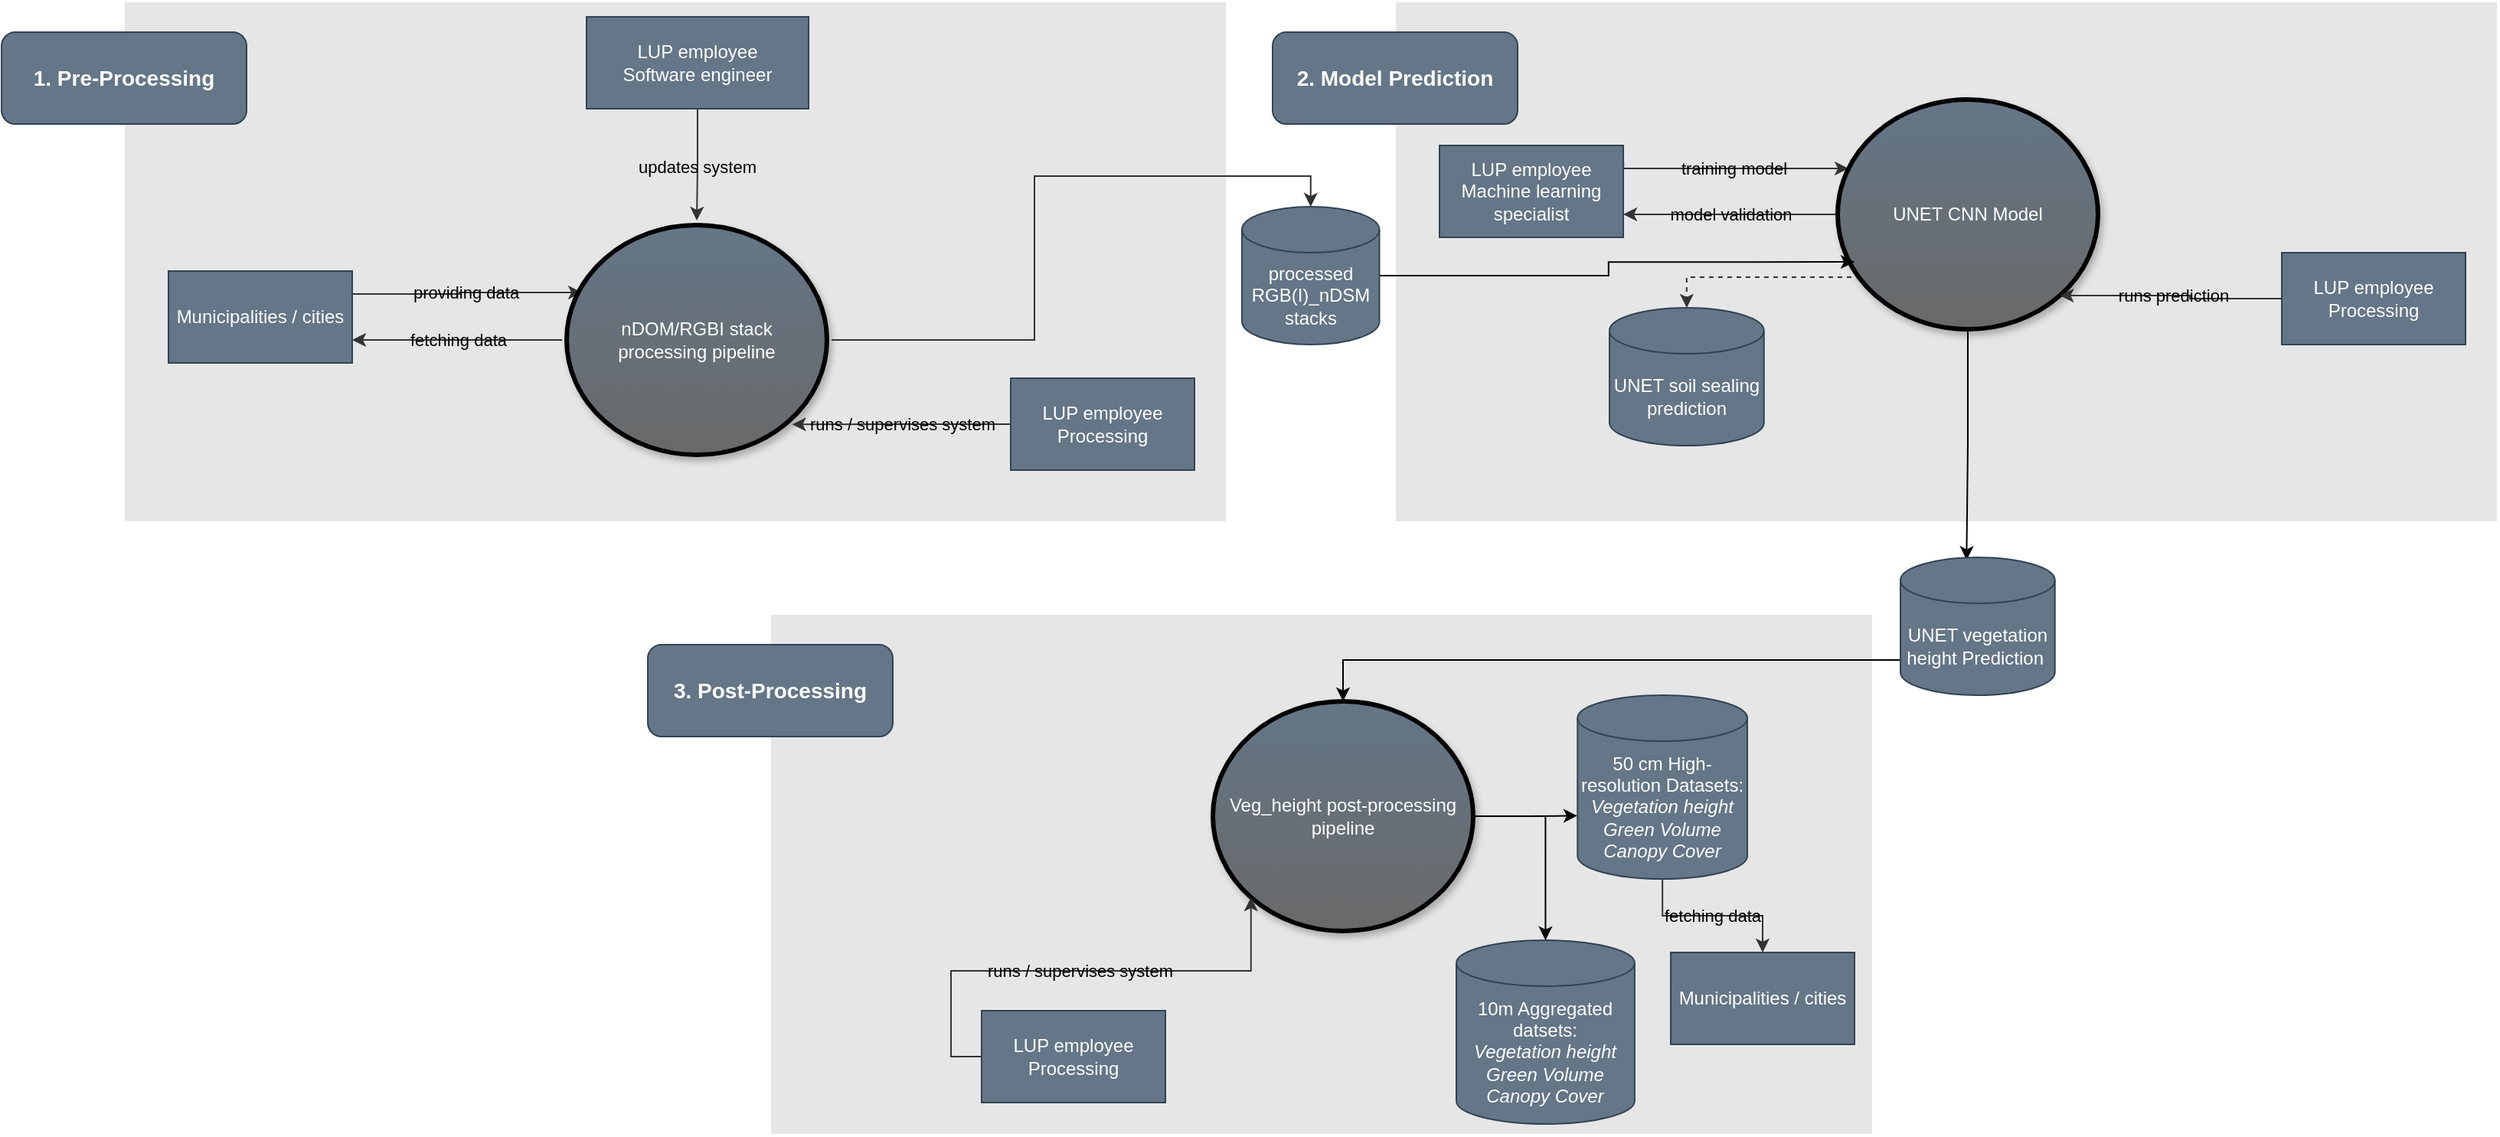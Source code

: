 <mxfile version="21.5.0" type="device">
  <diagram name="Page-1" id="R0YZM0QswhvQu5ZdeoU2">
    <mxGraphModel dx="2049" dy="1206" grid="1" gridSize="10" guides="1" tooltips="1" connect="1" arrows="1" fold="1" page="1" pageScale="1" pageWidth="827" pageHeight="1169" background="none" math="0" shadow="0">
      <root>
        <mxCell id="0" />
        <mxCell id="1" parent="0" />
        <mxCell id="ags-blKFMq7NGF_BfUHY-3" value="" style="rounded=0;whiteSpace=wrap;html=1;align=left;labelBackgroundColor=none;labelBorderColor=none;fillColor=#E6E6E6;strokeColor=#FFFFFF;gradientColor=none;gradientDirection=south;" parent="1" vertex="1">
          <mxGeometry x="120" y="20" width="720" height="340" as="geometry" />
        </mxCell>
        <mxCell id="DS0aTNGZ2Fv6DF-EMrfK-2" value="Municipalities / cities" style="rounded=0;whiteSpace=wrap;html=1;fillColor=#647687;fontColor=#ffffff;strokeColor=#314354;" parent="1" vertex="1">
          <mxGeometry x="149" y="196" width="120" height="60" as="geometry" />
        </mxCell>
        <mxCell id="DS0aTNGZ2Fv6DF-EMrfK-6" value="providing data" style="edgeStyle=orthogonalEdgeStyle;rounded=0;orthogonalLoop=1;jettySize=auto;html=1;exitX=1;exitY=0.25;exitDx=0;exitDy=0;entryX=0.074;entryY=0.301;entryDx=0;entryDy=0;entryPerimeter=0;labelBackgroundColor=none;fontColor=#000000;strokeColor=#333333;" parent="1" source="DS0aTNGZ2Fv6DF-EMrfK-2" target="DS0aTNGZ2Fv6DF-EMrfK-3" edge="1">
          <mxGeometry x="0.003" relative="1" as="geometry">
            <mxPoint as="offset" />
          </mxGeometry>
        </mxCell>
        <mxCell id="DS0aTNGZ2Fv6DF-EMrfK-8" value="fetching data" style="edgeStyle=orthogonalEdgeStyle;rounded=0;orthogonalLoop=1;jettySize=auto;html=1;exitX=0;exitY=0.5;exitDx=0;exitDy=0;entryX=1;entryY=0.75;entryDx=0;entryDy=0;labelBackgroundColor=none;strokeColor=#333333;fontColor=#000000;" parent="1" source="DS0aTNGZ2Fv6DF-EMrfK-3" target="DS0aTNGZ2Fv6DF-EMrfK-2" edge="1">
          <mxGeometry relative="1" as="geometry" />
        </mxCell>
        <mxCell id="DS0aTNGZ2Fv6DF-EMrfK-3" value="nDOM/RGBI stack&lt;br&gt;processing pipeline" style="ellipse;whiteSpace=wrap;html=1;fillColor=#647687;fontColor=#ffffff;strokeColor=#000000;shadow=1;gradientColor=#696969;strokeWidth=3;perimeterSpacing=3;" parent="1" vertex="1">
          <mxGeometry x="409" y="166" width="170" height="150" as="geometry" />
        </mxCell>
        <mxCell id="DS0aTNGZ2Fv6DF-EMrfK-11" value="runs / supervises system" style="edgeStyle=orthogonalEdgeStyle;rounded=0;orthogonalLoop=1;jettySize=auto;html=1;exitX=0;exitY=0.5;exitDx=0;exitDy=0;entryX=1;entryY=1;entryDx=0;entryDy=0;labelBackgroundColor=none;fontColor=#000000;strokeColor=#333333;" parent="1" source="DS0aTNGZ2Fv6DF-EMrfK-4" target="DS0aTNGZ2Fv6DF-EMrfK-3" edge="1">
          <mxGeometry relative="1" as="geometry" />
        </mxCell>
        <mxCell id="DS0aTNGZ2Fv6DF-EMrfK-4" value="LUP employee&lt;br&gt;Processing" style="rounded=0;whiteSpace=wrap;html=1;fillColor=#647687;fontColor=#ffffff;strokeColor=#314354;" parent="1" vertex="1">
          <mxGeometry x="699" y="266" width="120" height="60" as="geometry" />
        </mxCell>
        <mxCell id="DS0aTNGZ2Fv6DF-EMrfK-13" value="updates system" style="edgeStyle=orthogonalEdgeStyle;rounded=0;orthogonalLoop=1;jettySize=auto;html=1;exitX=0.5;exitY=1;exitDx=0;exitDy=0;entryX=0.5;entryY=0;entryDx=0;entryDy=0;labelBackgroundColor=none;strokeColor=#333333;fontColor=#000000;" parent="1" source="DS0aTNGZ2Fv6DF-EMrfK-12" target="DS0aTNGZ2Fv6DF-EMrfK-3" edge="1">
          <mxGeometry x="0.053" relative="1" as="geometry">
            <mxPoint as="offset" />
          </mxGeometry>
        </mxCell>
        <mxCell id="DS0aTNGZ2Fv6DF-EMrfK-12" value="LUP employee&lt;br&gt;Software engineer" style="rounded=0;whiteSpace=wrap;html=1;fillColor=#647687;fontColor=#ffffff;strokeColor=#314354;" parent="1" vertex="1">
          <mxGeometry x="422" y="30" width="145" height="60" as="geometry" />
        </mxCell>
        <mxCell id="ags-blKFMq7NGF_BfUHY-7" value="&lt;b&gt;&lt;font style=&quot;font-size: 14px;&quot;&gt;1. Pre-Processing&lt;/font&gt;&lt;/b&gt;" style="rounded=1;whiteSpace=wrap;html=1;fillColor=#647687;fontColor=#ffffff;strokeColor=#314354;" parent="1" vertex="1">
          <mxGeometry x="40" y="40" width="160" height="60" as="geometry" />
        </mxCell>
        <mxCell id="ags-blKFMq7NGF_BfUHY-8" value="" style="rounded=0;whiteSpace=wrap;html=1;align=left;fillColor=#E6E6E6;strokeColor=#FFFFFF;labelBackgroundColor=none;labelBorderColor=none;gradientColor=none;gradientDirection=south;" parent="1" vertex="1">
          <mxGeometry x="950" y="20" width="720" height="340" as="geometry" />
        </mxCell>
        <mxCell id="ags-blKFMq7NGF_BfUHY-9" value="training model" style="edgeStyle=orthogonalEdgeStyle;rounded=0;orthogonalLoop=1;jettySize=auto;html=1;exitX=1.001;exitY=0.182;exitDx=0;exitDy=0;labelBackgroundColor=none;fontColor=#000000;exitPerimeter=0;strokeColor=#333333;" parent="1" source="ags-blKFMq7NGF_BfUHY-10" target="ags-blKFMq7NGF_BfUHY-13" edge="1">
          <mxGeometry relative="1" as="geometry">
            <Array as="points">
              <mxPoint x="1099" y="129" />
            </Array>
          </mxGeometry>
        </mxCell>
        <mxCell id="ags-blKFMq7NGF_BfUHY-10" value="LUP employee&lt;br&gt;Machine learning specialist" style="rounded=0;whiteSpace=wrap;html=1;fillColor=#647687;fontColor=#ffffff;strokeColor=#314354;" parent="1" vertex="1">
          <mxGeometry x="979" y="114" width="120" height="60" as="geometry" />
        </mxCell>
        <mxCell id="ags-blKFMq7NGF_BfUHY-11" value="model validation" style="edgeStyle=orthogonalEdgeStyle;rounded=0;orthogonalLoop=1;jettySize=auto;html=1;exitX=0;exitY=0.5;exitDx=0;exitDy=0;entryX=1;entryY=0.75;entryDx=0;entryDy=0;labelBackgroundColor=none;strokeColor=#333333;fontColor=#000000;" parent="1" source="ags-blKFMq7NGF_BfUHY-13" target="ags-blKFMq7NGF_BfUHY-10" edge="1">
          <mxGeometry relative="1" as="geometry" />
        </mxCell>
        <mxCell id="ags-blKFMq7NGF_BfUHY-30" style="edgeStyle=orthogonalEdgeStyle;rounded=0;orthogonalLoop=1;jettySize=auto;html=1;exitX=0.088;exitY=0.773;exitDx=0;exitDy=0;entryX=0.5;entryY=0;entryDx=0;entryDy=0;entryPerimeter=0;dashed=1;exitPerimeter=0;labelBackgroundColor=none;strokeColor=#333333;fontColor=#FFFFFF;" parent="1" source="ags-blKFMq7NGF_BfUHY-13" target="ags-blKFMq7NGF_BfUHY-27" edge="1">
          <mxGeometry relative="1" as="geometry" />
        </mxCell>
        <mxCell id="2K98JPimx6My7_KtTZ71-9" style="edgeStyle=orthogonalEdgeStyle;rounded=0;orthogonalLoop=1;jettySize=auto;html=1;exitX=0.5;exitY=1;exitDx=0;exitDy=0;entryX=0.428;entryY=0.019;entryDx=0;entryDy=0;entryPerimeter=0;" edge="1" parent="1" source="ags-blKFMq7NGF_BfUHY-13" target="ags-blKFMq7NGF_BfUHY-24">
          <mxGeometry relative="1" as="geometry" />
        </mxCell>
        <mxCell id="ags-blKFMq7NGF_BfUHY-13" value="UNET CNN Model" style="ellipse;whiteSpace=wrap;html=1;fillColor=#647687;fontColor=#ffffff;strokeColor=#000000;shadow=1;gradientColor=#696969;strokeWidth=3;" parent="1" vertex="1">
          <mxGeometry x="1239" y="84" width="170" height="150" as="geometry" />
        </mxCell>
        <mxCell id="ags-blKFMq7NGF_BfUHY-14" value="runs prediction" style="edgeStyle=orthogonalEdgeStyle;rounded=0;orthogonalLoop=1;jettySize=auto;html=1;exitX=0;exitY=0.5;exitDx=0;exitDy=0;entryX=1;entryY=1;entryDx=0;entryDy=0;labelBackgroundColor=none;strokeColor=#333333;fontColor=#000000;" parent="1" source="ags-blKFMq7NGF_BfUHY-15" target="ags-blKFMq7NGF_BfUHY-13" edge="1">
          <mxGeometry relative="1" as="geometry" />
        </mxCell>
        <mxCell id="ags-blKFMq7NGF_BfUHY-15" value="LUP employee&lt;br&gt;Processing" style="rounded=0;whiteSpace=wrap;html=1;fillColor=#647687;fontColor=#ffffff;strokeColor=#314354;" parent="1" vertex="1">
          <mxGeometry x="1529" y="184" width="120" height="60" as="geometry" />
        </mxCell>
        <mxCell id="ags-blKFMq7NGF_BfUHY-19" value="&lt;b&gt;&lt;font style=&quot;font-size: 14px;&quot;&gt;2. Model Prediction&lt;/font&gt;&lt;/b&gt;" style="rounded=1;whiteSpace=wrap;html=1;fillColor=#647687;fontColor=#ffffff;strokeColor=#314354;" parent="1" vertex="1">
          <mxGeometry x="870" y="40" width="160" height="60" as="geometry" />
        </mxCell>
        <mxCell id="ags-blKFMq7NGF_BfUHY-21" value="" style="edgeStyle=orthogonalEdgeStyle;rounded=0;orthogonalLoop=1;jettySize=auto;html=1;entryX=0.5;entryY=0;entryDx=0;entryDy=0;fontSize=11;labelBackgroundColor=none;strokeColor=#333333;fontColor=#FFFFFF;exitX=1;exitY=0.5;exitDx=0;exitDy=0;" parent="1" source="DS0aTNGZ2Fv6DF-EMrfK-3" target="ags-blKFMq7NGF_BfUHY-20" edge="1">
          <mxGeometry x="-0.135" relative="1" as="geometry">
            <mxPoint x="494" y="316" as="sourcePoint" />
            <mxPoint x="494" y="464" as="targetPoint" />
            <mxPoint as="offset" />
          </mxGeometry>
        </mxCell>
        <mxCell id="2K98JPimx6My7_KtTZ71-1" style="edgeStyle=orthogonalEdgeStyle;rounded=0;orthogonalLoop=1;jettySize=auto;html=1;exitX=1;exitY=0.5;exitDx=0;exitDy=0;exitPerimeter=0;entryX=0.065;entryY=0.707;entryDx=0;entryDy=0;entryPerimeter=0;" edge="1" parent="1" source="ags-blKFMq7NGF_BfUHY-20" target="ags-blKFMq7NGF_BfUHY-13">
          <mxGeometry relative="1" as="geometry" />
        </mxCell>
        <mxCell id="ags-blKFMq7NGF_BfUHY-20" value="processed RGB(I)_nDSM&lt;br&gt;stacks" style="shape=cylinder3;whiteSpace=wrap;html=1;boundedLbl=1;backgroundOutline=1;size=15;fillColor=#647687;fontColor=#ffffff;strokeColor=#314354;" parent="1" vertex="1">
          <mxGeometry x="850" y="154" width="89.75" height="90" as="geometry" />
        </mxCell>
        <mxCell id="ags-blKFMq7NGF_BfUHY-27" value="UNET soil sealing prediction" style="shape=cylinder3;whiteSpace=wrap;html=1;boundedLbl=1;backgroundOutline=1;size=15;fillColor=#647687;fontColor=#ffffff;strokeColor=#314354;" parent="1" vertex="1">
          <mxGeometry x="1090" y="220" width="100.87" height="90" as="geometry" />
        </mxCell>
        <mxCell id="ags-blKFMq7NGF_BfUHY-31" value="" style="rounded=0;whiteSpace=wrap;html=1;align=left;labelBackgroundColor=none;labelBorderColor=none;fillColor=#E6E6E6;strokeColor=#FFFFFF;gradientColor=none;gradientDirection=south;" parent="1" vertex="1">
          <mxGeometry x="542" y="420" width="720" height="340" as="geometry" />
        </mxCell>
        <mxCell id="ags-blKFMq7NGF_BfUHY-33" value="Municipalities / cities" style="rounded=0;whiteSpace=wrap;html=1;fillColor=#647687;fontColor=#ffffff;strokeColor=#314354;" parent="1" vertex="1">
          <mxGeometry x="1130" y="641" width="120" height="60" as="geometry" />
        </mxCell>
        <mxCell id="ags-blKFMq7NGF_BfUHY-34" value="fetching data" style="edgeStyle=orthogonalEdgeStyle;rounded=0;orthogonalLoop=1;jettySize=auto;html=1;exitX=0.5;exitY=1;exitDx=0;exitDy=0;exitPerimeter=0;labelBackgroundColor=none;strokeColor=#333333;fontColor=#000000;" parent="1" source="ags-blKFMq7NGF_BfUHY-43" target="ags-blKFMq7NGF_BfUHY-33" edge="1">
          <mxGeometry relative="1" as="geometry" />
        </mxCell>
        <mxCell id="2K98JPimx6My7_KtTZ71-6" style="edgeStyle=orthogonalEdgeStyle;rounded=0;orthogonalLoop=1;jettySize=auto;html=1;exitX=1;exitY=0.5;exitDx=0;exitDy=0;entryX=-0.001;entryY=0.656;entryDx=0;entryDy=0;entryPerimeter=0;" edge="1" parent="1" source="ags-blKFMq7NGF_BfUHY-35" target="ags-blKFMq7NGF_BfUHY-43">
          <mxGeometry relative="1" as="geometry" />
        </mxCell>
        <mxCell id="2K98JPimx6My7_KtTZ71-7" style="edgeStyle=orthogonalEdgeStyle;rounded=0;orthogonalLoop=1;jettySize=auto;html=1;exitX=1;exitY=0.5;exitDx=0;exitDy=0;entryX=0.5;entryY=0;entryDx=0;entryDy=0;entryPerimeter=0;" edge="1" parent="1" source="ags-blKFMq7NGF_BfUHY-35" target="ags-blKFMq7NGF_BfUHY-48">
          <mxGeometry relative="1" as="geometry" />
        </mxCell>
        <mxCell id="ags-blKFMq7NGF_BfUHY-35" value="Veg_height post-processing pipeline" style="ellipse;whiteSpace=wrap;html=1;fillColor=#647687;fontColor=#ffffff;strokeColor=#000000;shadow=1;gradientColor=#696969;strokeWidth=3;" parent="1" vertex="1">
          <mxGeometry x="831" y="477" width="170" height="150" as="geometry" />
        </mxCell>
        <mxCell id="ags-blKFMq7NGF_BfUHY-36" value="runs / supervises system" style="edgeStyle=orthogonalEdgeStyle;rounded=0;orthogonalLoop=1;jettySize=auto;html=1;exitX=0;exitY=0.5;exitDx=0;exitDy=0;entryX=0;entryY=1;entryDx=0;entryDy=0;labelBackgroundColor=none;strokeColor=#333333;fontColor=#000000;" parent="1" source="ags-blKFMq7NGF_BfUHY-37" target="ags-blKFMq7NGF_BfUHY-35" edge="1">
          <mxGeometry relative="1" as="geometry" />
        </mxCell>
        <mxCell id="ags-blKFMq7NGF_BfUHY-37" value="LUP employee&lt;br&gt;Processing" style="rounded=0;whiteSpace=wrap;html=1;fillColor=#647687;fontColor=#ffffff;strokeColor=#314354;" parent="1" vertex="1">
          <mxGeometry x="680" y="679" width="120" height="60" as="geometry" />
        </mxCell>
        <mxCell id="ags-blKFMq7NGF_BfUHY-40" value="&lt;b&gt;&lt;font style=&quot;font-size: 14px;&quot;&gt;3. Post-Processing&lt;/font&gt;&lt;/b&gt;" style="rounded=1;whiteSpace=wrap;html=1;fillColor=#647687;fontColor=#ffffff;strokeColor=#314354;" parent="1" vertex="1">
          <mxGeometry x="462" y="440" width="160" height="60" as="geometry" />
        </mxCell>
        <mxCell id="2K98JPimx6My7_KtTZ71-8" style="edgeStyle=orthogonalEdgeStyle;rounded=0;orthogonalLoop=1;jettySize=auto;html=1;exitX=0;exitY=0.5;exitDx=0;exitDy=0;exitPerimeter=0;entryX=0.5;entryY=0;entryDx=0;entryDy=0;" edge="1" parent="1" source="ags-blKFMq7NGF_BfUHY-24" target="ags-blKFMq7NGF_BfUHY-35">
          <mxGeometry relative="1" as="geometry">
            <Array as="points">
              <mxPoint x="1280" y="450" />
              <mxPoint x="916" y="450" />
            </Array>
          </mxGeometry>
        </mxCell>
        <mxCell id="ags-blKFMq7NGF_BfUHY-24" value="UNET vegetation height Prediction&amp;nbsp;" style="shape=cylinder3;whiteSpace=wrap;html=1;boundedLbl=1;backgroundOutline=1;size=15;fillColor=#647687;fontColor=#ffffff;strokeColor=#314354;" parent="1" vertex="1">
          <mxGeometry x="1280" y="383" width="100.87" height="90" as="geometry" />
        </mxCell>
        <mxCell id="ags-blKFMq7NGF_BfUHY-43" value="50 cm High-resolution Datasets: &lt;i&gt;Vegetation height&lt;br&gt;Green Volume&lt;br&gt;Canopy Cover&lt;/i&gt;" style="shape=cylinder3;whiteSpace=wrap;html=1;boundedLbl=1;backgroundOutline=1;size=15;fillColor=#647687;fontColor=#ffffff;strokeColor=#314354;" parent="1" vertex="1">
          <mxGeometry x="1069.13" y="473" width="110.87" height="120" as="geometry" />
        </mxCell>
        <mxCell id="ags-blKFMq7NGF_BfUHY-48" value="10m Aggregated datsets: &lt;br&gt;&lt;i&gt;Vegetation height&lt;br&gt;Green Volume&lt;br&gt;Canopy Cover&lt;/i&gt;" style="shape=cylinder3;whiteSpace=wrap;html=1;boundedLbl=1;backgroundOutline=1;size=15;fillColor=#647687;fontColor=#ffffff;strokeColor=#314354;" parent="1" vertex="1">
          <mxGeometry x="990" y="633" width="116.44" height="120" as="geometry" />
        </mxCell>
      </root>
    </mxGraphModel>
  </diagram>
</mxfile>
